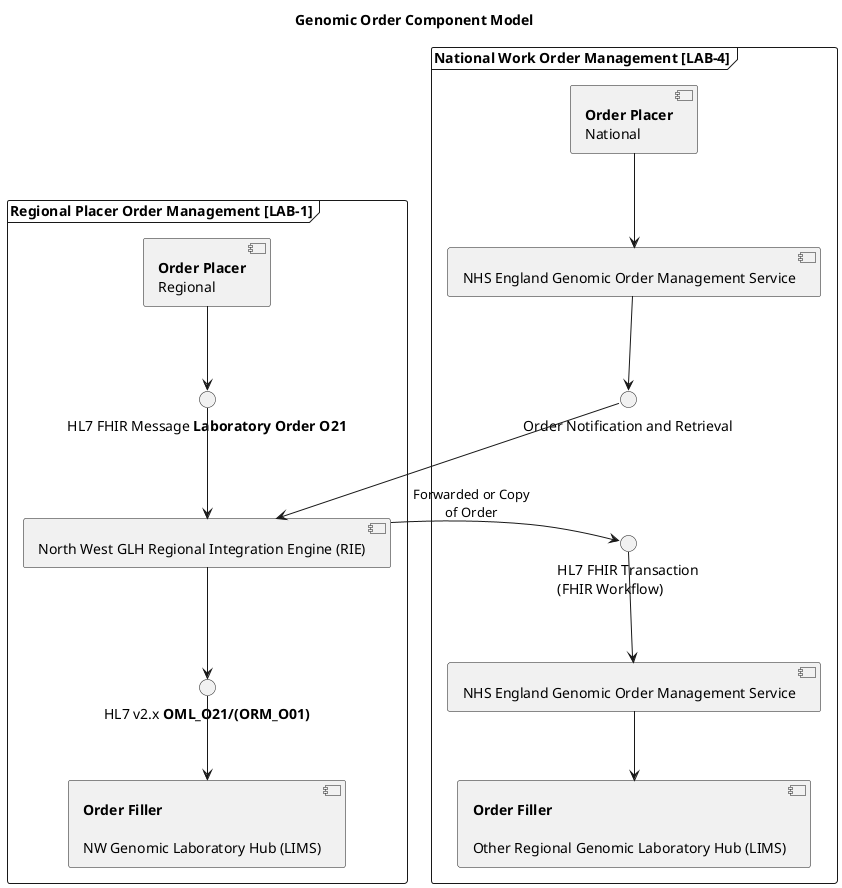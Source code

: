 @startuml

title "Genomic Order Component Model"

frame "Regional Placer Order Management [LAB-1]" as LAB1 {
  component "**Order Filler**\n\nNW Genomic Laboratory Hub (LIMS)" as LIMS
  component "**Order Placer**\nRegional" as EPR
  component "North West GLH Regional Integration Engine (RIE)" as TIE

 interface "HL7 FHIR Message **Laboratory Order O21**" as HL7_ORM1

 interface "HL7 v2.x **OML_O21/(ORM_O01)**" as HL7_ORM2



  EPR -d-> HL7_ORM1
  HL7_ORM1 -d-> TIE
  TIE -d-> HL7_ORM2
}

frame "National Work Order Management [LAB-4]" as LAB4 {
 component "**Order Placer**\nNational" as EPRE
 component "NHS England Genomic Order Management Service" as GOMSp
 component "**Order Filler**\n\nOther Regional Genomic Laboratory Hub (LIMS)" as LIMSE
 component "NHS England Genomic Order Management Service" as GOMS
 interface "Order Notification and Retrieval" as notify
 interface "HL7 FHIR Transaction\n(FHIR Workflow)" as Transaction


 EPRE -d-> GOMSp
 GOMSp -d-> notify
 notify -d[hidden]- Transaction
 GOMS -d-> LIMSE
}



TIE -d-> Transaction: Forwarded or Copy\nof Order
Transaction -d-> GOMS
 notify -d-> TIE

HL7_ORM2 -d-> LIMS



@enduml
